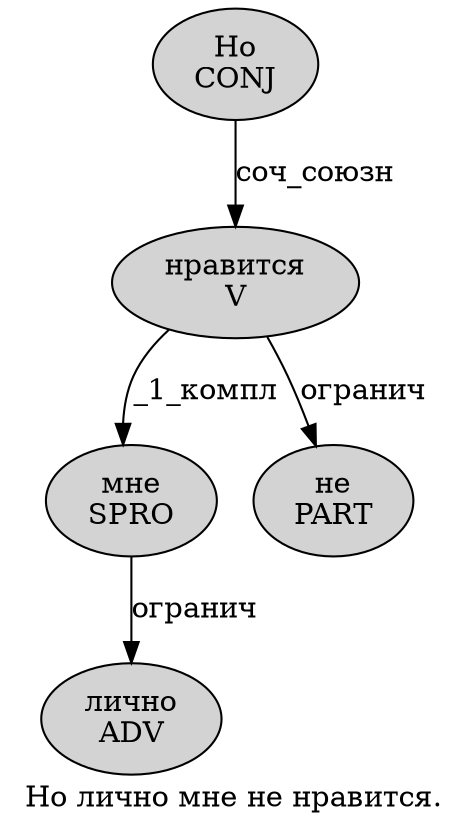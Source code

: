 digraph SENTENCE_2377 {
	graph [label="Но лично мне не нравится."]
	node [style=filled]
		0 [label="Но
CONJ" color="" fillcolor=lightgray penwidth=1 shape=ellipse]
		1 [label="лично
ADV" color="" fillcolor=lightgray penwidth=1 shape=ellipse]
		2 [label="мне
SPRO" color="" fillcolor=lightgray penwidth=1 shape=ellipse]
		3 [label="не
PART" color="" fillcolor=lightgray penwidth=1 shape=ellipse]
		4 [label="нравится
V" color="" fillcolor=lightgray penwidth=1 shape=ellipse]
			0 -> 4 [label="соч_союзн"]
			2 -> 1 [label="огранич"]
			4 -> 2 [label="_1_компл"]
			4 -> 3 [label="огранич"]
}
